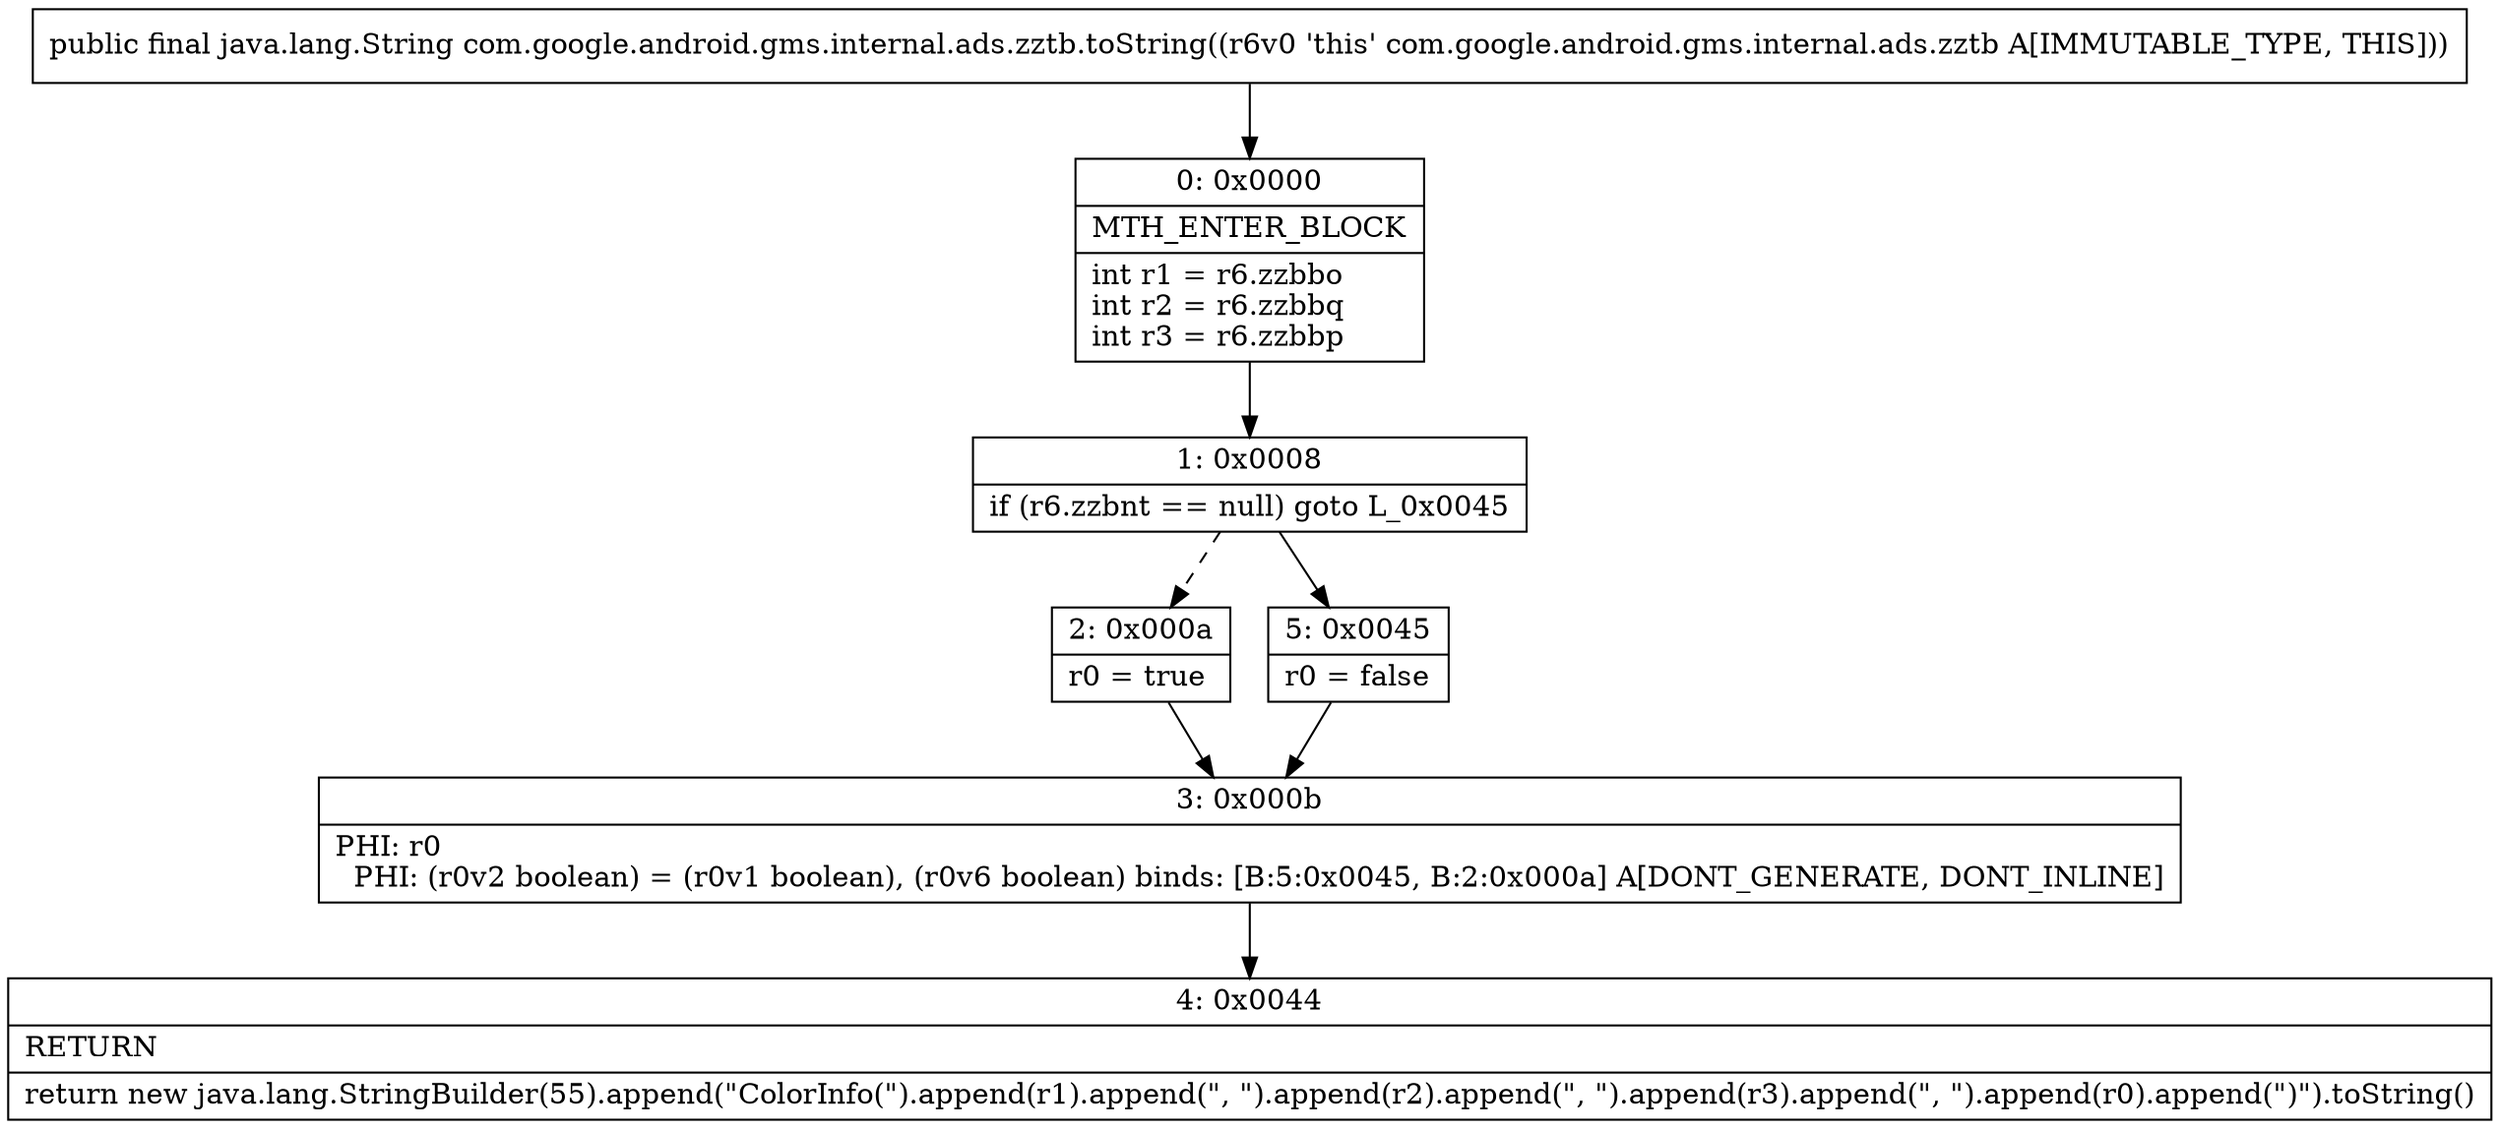 digraph "CFG forcom.google.android.gms.internal.ads.zztb.toString()Ljava\/lang\/String;" {
Node_0 [shape=record,label="{0\:\ 0x0000|MTH_ENTER_BLOCK\l|int r1 = r6.zzbbo\lint r2 = r6.zzbbq\lint r3 = r6.zzbbp\l}"];
Node_1 [shape=record,label="{1\:\ 0x0008|if (r6.zzbnt == null) goto L_0x0045\l}"];
Node_2 [shape=record,label="{2\:\ 0x000a|r0 = true\l}"];
Node_3 [shape=record,label="{3\:\ 0x000b|PHI: r0 \l  PHI: (r0v2 boolean) = (r0v1 boolean), (r0v6 boolean) binds: [B:5:0x0045, B:2:0x000a] A[DONT_GENERATE, DONT_INLINE]\l}"];
Node_4 [shape=record,label="{4\:\ 0x0044|RETURN\l|return new java.lang.StringBuilder(55).append(\"ColorInfo(\").append(r1).append(\", \").append(r2).append(\", \").append(r3).append(\", \").append(r0).append(\")\").toString()\l}"];
Node_5 [shape=record,label="{5\:\ 0x0045|r0 = false\l}"];
MethodNode[shape=record,label="{public final java.lang.String com.google.android.gms.internal.ads.zztb.toString((r6v0 'this' com.google.android.gms.internal.ads.zztb A[IMMUTABLE_TYPE, THIS])) }"];
MethodNode -> Node_0;
Node_0 -> Node_1;
Node_1 -> Node_2[style=dashed];
Node_1 -> Node_5;
Node_2 -> Node_3;
Node_3 -> Node_4;
Node_5 -> Node_3;
}

